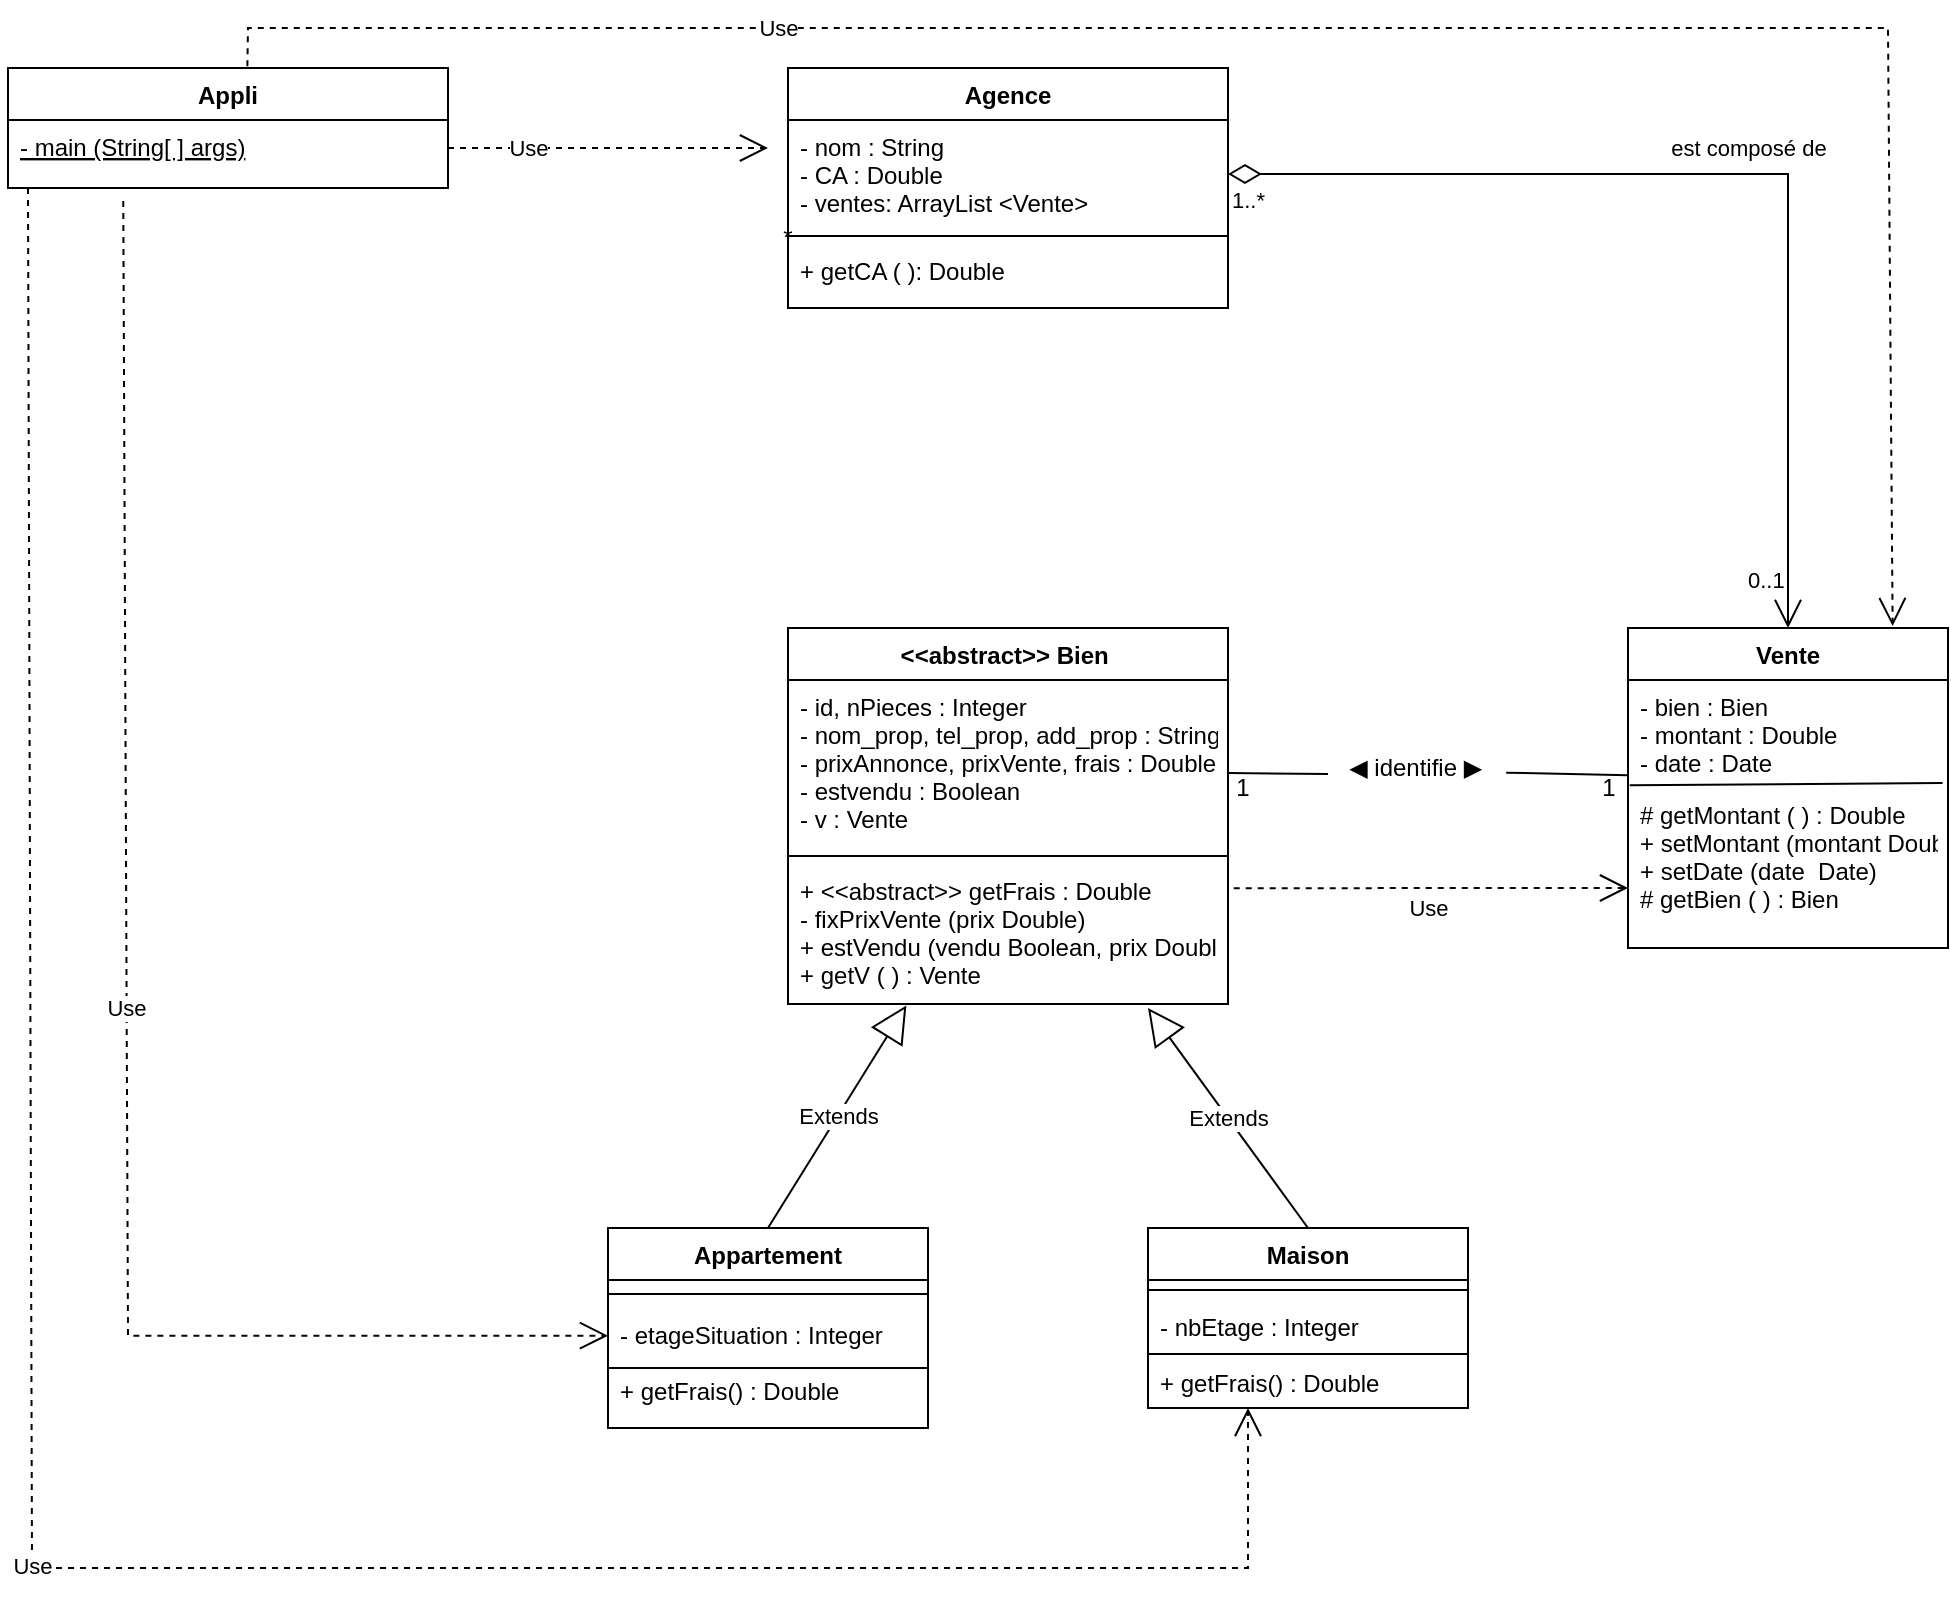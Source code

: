 <mxfile version="17.1.0" type="device" pages="2"><diagram id="rpELfjoGSABeP-wuY5-D" name="Page-1"><mxGraphModel dx="1346" dy="1809" grid="1" gridSize="10" guides="1" tooltips="1" connect="1" arrows="1" fold="1" page="1" pageScale="1" pageWidth="1654" pageHeight="1169" math="0" shadow="0"><root><mxCell id="0"/><mxCell id="1" parent="0"/><mxCell id="uDdoObSy5GAiQHnBemaa-1" value="&lt;&lt;abstract&gt;&gt; Bien " style="swimlane;fontStyle=1;align=center;verticalAlign=top;childLayout=stackLayout;horizontal=1;startSize=26;horizontalStack=0;resizeParent=1;resizeParentMax=0;resizeLast=0;collapsible=1;marginBottom=0;" parent="1" vertex="1"><mxGeometry x="600" y="340" width="220" height="188" as="geometry"/></mxCell><mxCell id="EPdjeoZ9w_SvjnSxd0Wy-8" value="- id, nPieces : Integer&#10;- nom_prop, tel_prop, add_prop : String&#10;- prixAnnonce, prixVente, frais : Double&#10;- estvendu : Boolean&#10;- v : Vente" style="text;strokeColor=none;fillColor=none;align=left;verticalAlign=top;spacingLeft=4;spacingRight=4;overflow=hidden;rotatable=0;points=[[0,0.5],[1,0.5]];portConstraint=eastwest;" parent="uDdoObSy5GAiQHnBemaa-1" vertex="1"><mxGeometry y="26" width="220" height="84" as="geometry"/></mxCell><mxCell id="uDdoObSy5GAiQHnBemaa-3" value="" style="line;strokeWidth=1;fillColor=none;align=left;verticalAlign=middle;spacingTop=-1;spacingLeft=3;spacingRight=3;rotatable=0;labelPosition=right;points=[];portConstraint=eastwest;" parent="uDdoObSy5GAiQHnBemaa-1" vertex="1"><mxGeometry y="110" width="220" height="8" as="geometry"/></mxCell><mxCell id="uDdoObSy5GAiQHnBemaa-4" value="+ &lt;&lt;abstract&gt;&gt; getFrais : Double&#10;- fixPrixVente (prix Double)&#10;+ estVendu (vendu Boolean, prix Double)&#10;+ getV ( ) : Vente&#10;" style="text;strokeColor=none;fillColor=none;align=left;verticalAlign=top;spacingLeft=4;spacingRight=4;overflow=hidden;rotatable=0;points=[[0,0.5],[1,0.5]];portConstraint=eastwest;" parent="uDdoObSy5GAiQHnBemaa-1" vertex="1"><mxGeometry y="118" width="220" height="70" as="geometry"/></mxCell><mxCell id="uDdoObSy5GAiQHnBemaa-5" value="Appartement" style="swimlane;fontStyle=1;align=center;verticalAlign=top;childLayout=stackLayout;horizontal=1;startSize=26;horizontalStack=0;resizeParent=1;resizeParentMax=0;resizeLast=0;collapsible=1;marginBottom=0;" parent="1" vertex="1"><mxGeometry x="510" y="640" width="160" height="100" as="geometry"/></mxCell><mxCell id="EPdjeoZ9w_SvjnSxd0Wy-10" value="" style="line;strokeWidth=1;fillColor=none;align=left;verticalAlign=middle;spacingTop=-1;spacingLeft=3;spacingRight=3;rotatable=0;labelPosition=right;points=[];portConstraint=eastwest;" parent="uDdoObSy5GAiQHnBemaa-5" vertex="1"><mxGeometry y="26" width="160" height="14" as="geometry"/></mxCell><mxCell id="uDdoObSy5GAiQHnBemaa-8" value="- etageSituation : Integer&#10;&#10;+ getFrais() : Double" style="text;strokeColor=none;fillColor=none;align=left;verticalAlign=top;spacingLeft=4;spacingRight=4;overflow=hidden;rotatable=0;points=[[0,0.5],[1,0.5]];portConstraint=eastwest;" parent="uDdoObSy5GAiQHnBemaa-5" vertex="1"><mxGeometry y="40" width="160" height="60" as="geometry"/></mxCell><mxCell id="BUusrWfZfOxOQaV_4CuZ-10" value="" style="endArrow=none;html=1;rounded=0;entryX=1;entryY=0.5;entryDx=0;entryDy=0;exitX=0;exitY=0.5;exitDx=0;exitDy=0;" edge="1" parent="uDdoObSy5GAiQHnBemaa-5" source="uDdoObSy5GAiQHnBemaa-8" target="uDdoObSy5GAiQHnBemaa-8"><mxGeometry width="50" height="50" relative="1" as="geometry"><mxPoint x="20" y="-20" as="sourcePoint"/><mxPoint x="70" y="-70" as="targetPoint"/><Array as="points"><mxPoint x="70" y="70"/></Array></mxGeometry></mxCell><mxCell id="uDdoObSy5GAiQHnBemaa-9" value="Maison" style="swimlane;fontStyle=1;align=center;verticalAlign=top;childLayout=stackLayout;horizontal=1;startSize=26;horizontalStack=0;resizeParent=1;resizeParentMax=0;resizeLast=0;collapsible=1;marginBottom=0;" parent="1" vertex="1"><mxGeometry x="780" y="640" width="160" height="90" as="geometry"><mxRectangle x="780" y="640" width="70" height="26" as="alternateBounds"/></mxGeometry></mxCell><mxCell id="uDdoObSy5GAiQHnBemaa-11" value="" style="line;strokeWidth=1;fillColor=none;align=left;verticalAlign=middle;spacingTop=-1;spacingLeft=3;spacingRight=3;rotatable=0;labelPosition=right;points=[];portConstraint=eastwest;" parent="uDdoObSy5GAiQHnBemaa-9" vertex="1"><mxGeometry y="26" width="160" height="10" as="geometry"/></mxCell><mxCell id="EPdjeoZ9w_SvjnSxd0Wy-1" value="- nbEtage : Integer&#10;&#10;+ getFrais() : Double" style="text;strokeColor=none;fillColor=none;align=left;verticalAlign=top;spacingLeft=4;spacingRight=4;overflow=hidden;rotatable=0;points=[[0,0.5],[1,0.5]];portConstraint=eastwest;" parent="uDdoObSy5GAiQHnBemaa-9" vertex="1"><mxGeometry y="36" width="160" height="54" as="geometry"/></mxCell><mxCell id="BUusrWfZfOxOQaV_4CuZ-11" value="" style="endArrow=none;html=1;rounded=0;entryX=1;entryY=0.5;entryDx=0;entryDy=0;exitX=0;exitY=0.5;exitDx=0;exitDy=0;" edge="1" parent="uDdoObSy5GAiQHnBemaa-9" source="EPdjeoZ9w_SvjnSxd0Wy-1" target="EPdjeoZ9w_SvjnSxd0Wy-1"><mxGeometry width="50" height="50" relative="1" as="geometry"><mxPoint x="10" y="60" as="sourcePoint"/><mxPoint x="60" y="10" as="targetPoint"/></mxGeometry></mxCell><mxCell id="uDdoObSy5GAiQHnBemaa-24" value="*" style="text;html=1;strokeColor=none;fillColor=none;align=center;verticalAlign=middle;whiteSpace=wrap;rounded=0;" parent="1" vertex="1"><mxGeometry x="570" y="130" width="60" height="30" as="geometry"/></mxCell><mxCell id="59sutny6TfOdOCWhXgbb-7" value="Vente" style="swimlane;fontStyle=1;align=center;verticalAlign=top;childLayout=stackLayout;horizontal=1;startSize=26;horizontalStack=0;resizeParent=1;resizeParentMax=0;resizeLast=0;collapsible=1;marginBottom=0;" parent="1" vertex="1"><mxGeometry x="1020" y="340" width="160" height="160" as="geometry"/></mxCell><mxCell id="59sutny6TfOdOCWhXgbb-8" value="- bien : Bien&#10;- montant : Double&#10;- date : Date" style="text;strokeColor=none;fillColor=none;align=left;verticalAlign=top;spacingLeft=4;spacingRight=4;overflow=hidden;rotatable=0;points=[[0,0.5],[1,0.5]];portConstraint=eastwest;" parent="59sutny6TfOdOCWhXgbb-7" vertex="1"><mxGeometry y="26" width="160" height="54" as="geometry"/></mxCell><mxCell id="BUusrWfZfOxOQaV_4CuZ-5" value="# getMontant ( ) : Double&#10;+ setMontant (montant Double)&#10;+ setDate (date  Date)&#10;# getBien ( ) : Bien" style="text;strokeColor=none;fillColor=none;align=left;verticalAlign=top;spacingLeft=4;spacingRight=4;overflow=hidden;rotatable=0;points=[[0,0.5],[1,0.5]];portConstraint=eastwest;" vertex="1" parent="59sutny6TfOdOCWhXgbb-7"><mxGeometry y="80" width="160" height="80" as="geometry"/></mxCell><mxCell id="59sutny6TfOdOCWhXgbb-18" value="1" style="text;html=1;align=center;verticalAlign=middle;resizable=0;points=[];autosize=1;strokeColor=none;fillColor=none;" parent="1" vertex="1"><mxGeometry x="1000" y="410" width="20" height="20" as="geometry"/></mxCell><mxCell id="59sutny6TfOdOCWhXgbb-19" value="1" style="text;html=1;align=center;verticalAlign=middle;resizable=0;points=[];autosize=1;strokeColor=none;fillColor=none;" parent="1" vertex="1"><mxGeometry x="817" y="410" width="20" height="20" as="geometry"/></mxCell><mxCell id="59sutny6TfOdOCWhXgbb-20" value="" style="endArrow=none;html=1;rounded=0;entryX=0;entryY=0.881;entryDx=0;entryDy=0;entryPerimeter=0;startArrow=none;exitX=0.99;exitY=0.618;exitDx=0;exitDy=0;exitPerimeter=0;" parent="1" edge="1" target="59sutny6TfOdOCWhXgbb-8" source="59sutny6TfOdOCWhXgbb-15"><mxGeometry width="50" height="50" relative="1" as="geometry"><mxPoint x="960" y="414" as="sourcePoint"/><mxPoint x="928" y="113" as="targetPoint"/></mxGeometry></mxCell><mxCell id="9W-fzLDgwTTRNwq1Evo7-1" value="Agence" style="swimlane;fontStyle=1;align=center;verticalAlign=top;childLayout=stackLayout;horizontal=1;startSize=26;horizontalStack=0;resizeParent=1;resizeParentMax=0;resizeLast=0;collapsible=1;marginBottom=0;" parent="1" vertex="1"><mxGeometry x="600" y="60" width="220" height="120" as="geometry"/></mxCell><mxCell id="9W-fzLDgwTTRNwq1Evo7-6" value="- nom : String&#10;- CA : Double&#10;- ventes: ArrayList &lt;Vente&gt;" style="text;strokeColor=none;fillColor=none;align=left;verticalAlign=top;spacingLeft=4;spacingRight=4;overflow=hidden;rotatable=0;points=[[0,0.5],[1,0.5]];portConstraint=eastwest;" parent="9W-fzLDgwTTRNwq1Evo7-1" vertex="1"><mxGeometry y="26" width="220" height="54" as="geometry"/></mxCell><mxCell id="9W-fzLDgwTTRNwq1Evo7-3" value="" style="line;strokeWidth=1;fillColor=none;align=left;verticalAlign=middle;spacingTop=-1;spacingLeft=3;spacingRight=3;rotatable=0;labelPosition=right;points=[];portConstraint=eastwest;" parent="9W-fzLDgwTTRNwq1Evo7-1" vertex="1"><mxGeometry y="80" width="220" height="8" as="geometry"/></mxCell><mxCell id="9W-fzLDgwTTRNwq1Evo7-4" value="+ getCA ( ): Double&#10;" style="text;strokeColor=none;fillColor=none;align=left;verticalAlign=top;spacingLeft=4;spacingRight=4;overflow=hidden;rotatable=0;points=[[0,0.5],[1,0.5]];portConstraint=eastwest;" parent="9W-fzLDgwTTRNwq1Evo7-1" vertex="1"><mxGeometry y="88" width="220" height="32" as="geometry"/></mxCell><mxCell id="59sutny6TfOdOCWhXgbb-15" value="◀ identifie ▶&amp;nbsp;" style="text;html=1;align=center;verticalAlign=middle;resizable=0;points=[];autosize=1;strokeColor=none;fillColor=none;" parent="1" vertex="1"><mxGeometry x="870" y="400" width="90" height="20" as="geometry"/></mxCell><mxCell id="BUusrWfZfOxOQaV_4CuZ-6" value="" style="endArrow=none;html=1;rounded=0;exitX=1.001;exitY=0.554;exitDx=0;exitDy=0;exitPerimeter=0;" edge="1" parent="1" source="EPdjeoZ9w_SvjnSxd0Wy-8"><mxGeometry width="50" height="50" relative="1" as="geometry"><mxPoint x="830" y="128" as="sourcePoint"/><mxPoint x="870" y="413" as="targetPoint"/></mxGeometry></mxCell><mxCell id="BUusrWfZfOxOQaV_4CuZ-12" value="est composé de" style="endArrow=open;html=1;endSize=12;startArrow=diamondThin;startSize=14;startFill=0;edgeStyle=orthogonalEdgeStyle;rounded=0;entryX=0.5;entryY=0;entryDx=0;entryDy=0;" edge="1" parent="1" source="9W-fzLDgwTTRNwq1Evo7-6" target="59sutny6TfOdOCWhXgbb-7"><mxGeometry x="0.026" y="13" relative="1" as="geometry"><mxPoint x="910" y="230" as="sourcePoint"/><mxPoint x="1070" y="230" as="targetPoint"/><mxPoint as="offset"/></mxGeometry></mxCell><mxCell id="BUusrWfZfOxOQaV_4CuZ-13" value="1..*" style="edgeLabel;resizable=0;html=1;align=left;verticalAlign=top;" connectable="0" vertex="1" parent="BUusrWfZfOxOQaV_4CuZ-12"><mxGeometry x="-1" relative="1" as="geometry"/></mxCell><mxCell id="BUusrWfZfOxOQaV_4CuZ-15" value="0..1" style="edgeLabel;resizable=0;html=1;align=left;verticalAlign=top;" connectable="0" vertex="1" parent="1"><mxGeometry x="1080" y="300" as="geometry"><mxPoint x="-2" y="3" as="offset"/></mxGeometry></mxCell><mxCell id="BUusrWfZfOxOQaV_4CuZ-18" value="Extends" style="endArrow=block;endSize=16;endFill=0;html=1;rounded=0;exitX=0.5;exitY=0;exitDx=0;exitDy=0;entryX=0.269;entryY=1.01;entryDx=0;entryDy=0;entryPerimeter=0;" edge="1" parent="1" source="uDdoObSy5GAiQHnBemaa-5" target="uDdoObSy5GAiQHnBemaa-4"><mxGeometry width="160" relative="1" as="geometry"><mxPoint x="510" y="470" as="sourcePoint"/><mxPoint x="640" y="560" as="targetPoint"/><Array as="points"/></mxGeometry></mxCell><mxCell id="gc0V8dxl6sBum9au23E5-1" value="Extends" style="endArrow=block;endSize=16;endFill=0;html=1;rounded=0;exitX=0.5;exitY=0;exitDx=0;exitDy=0;" edge="1" parent="1" source="uDdoObSy5GAiQHnBemaa-9"><mxGeometry width="160" relative="1" as="geometry"><mxPoint x="600" y="650" as="sourcePoint"/><mxPoint x="780" y="530" as="targetPoint"/><Array as="points"/></mxGeometry></mxCell><mxCell id="gc0V8dxl6sBum9au23E5-4" value="" style="endArrow=none;html=1;rounded=0;entryX=0.983;entryY=-0.031;entryDx=0;entryDy=0;entryPerimeter=0;exitX=1.042;exitY=0.429;exitDx=0;exitDy=0;exitPerimeter=0;" edge="1" parent="1" source="59sutny6TfOdOCWhXgbb-18" target="BUusrWfZfOxOQaV_4CuZ-5"><mxGeometry width="50" height="50" relative="1" as="geometry"><mxPoint x="1000" y="490" as="sourcePoint"/><mxPoint x="1050" y="440" as="targetPoint"/></mxGeometry></mxCell><mxCell id="gc0V8dxl6sBum9au23E5-5" value="Appli" style="swimlane;fontStyle=1;align=center;verticalAlign=top;childLayout=stackLayout;horizontal=1;startSize=26;horizontalStack=0;resizeParent=1;resizeParentMax=0;resizeLast=0;collapsible=1;marginBottom=0;" vertex="1" parent="1"><mxGeometry x="210" y="60" width="220" height="60" as="geometry"/></mxCell><mxCell id="gc0V8dxl6sBum9au23E5-6" value="- main (String[ ] args)" style="text;strokeColor=none;fillColor=none;align=left;verticalAlign=top;spacingLeft=4;spacingRight=4;overflow=hidden;rotatable=0;points=[[0,0.5],[1,0.5]];portConstraint=eastwest;fontStyle=4" vertex="1" parent="gc0V8dxl6sBum9au23E5-5"><mxGeometry y="26" width="220" height="34" as="geometry"/></mxCell><mxCell id="gc0V8dxl6sBum9au23E5-9" value="Use" style="endArrow=open;endSize=12;dashed=1;html=1;rounded=0;" edge="1" parent="1"><mxGeometry x="-0.5" width="160" relative="1" as="geometry"><mxPoint x="430" y="100" as="sourcePoint"/><mxPoint x="590" y="100" as="targetPoint"/><mxPoint as="offset"/></mxGeometry></mxCell><mxCell id="gc0V8dxl6sBum9au23E5-11" value="Use" style="endArrow=open;endSize=12;dashed=1;html=1;rounded=0;entryX=0;entryY=0.5;entryDx=0;entryDy=0;exitX=0.262;exitY=1.192;exitDx=0;exitDy=0;exitPerimeter=0;" edge="1" parent="1" source="gc0V8dxl6sBum9au23E5-6"><mxGeometry width="160" relative="1" as="geometry"><mxPoint x="269.38" y="410.002" as="sourcePoint"/><mxPoint x="510" y="693.82" as="targetPoint"/><Array as="points"><mxPoint x="270" y="693.82"/></Array></mxGeometry></mxCell><mxCell id="gc0V8dxl6sBum9au23E5-12" value="Use" style="endArrow=open;endSize=12;dashed=1;html=1;rounded=0;exitX=0.262;exitY=1.192;exitDx=0;exitDy=0;exitPerimeter=0;" edge="1" parent="1"><mxGeometry width="160" relative="1" as="geometry"><mxPoint x="220" y="120" as="sourcePoint"/><mxPoint x="830" y="730" as="targetPoint"/><Array as="points"><mxPoint x="222" y="810"/><mxPoint x="830" y="810"/><mxPoint x="830" y="730"/></Array></mxGeometry></mxCell><mxCell id="gc0V8dxl6sBum9au23E5-13" value="Use" style="endArrow=open;endSize=12;dashed=1;html=1;rounded=0;exitX=0.544;exitY=-0.015;exitDx=0;exitDy=0;exitPerimeter=0;entryX=0.827;entryY=-0.006;entryDx=0;entryDy=0;entryPerimeter=0;" edge="1" parent="1" source="gc0V8dxl6sBum9au23E5-5" target="59sutny6TfOdOCWhXgbb-7"><mxGeometry x="-0.5" width="160" relative="1" as="geometry"><mxPoint x="330" y="50" as="sourcePoint"/><mxPoint x="1160" y="40" as="targetPoint"/><mxPoint as="offset"/><Array as="points"><mxPoint x="330" y="40"/><mxPoint x="550" y="40"/><mxPoint x="1150" y="40"/></Array></mxGeometry></mxCell><mxCell id="gc0V8dxl6sBum9au23E5-15" value="Use" style="endArrow=open;endSize=12;dashed=1;html=1;rounded=0;exitX=1.013;exitY=0.174;exitDx=0;exitDy=0;exitPerimeter=0;" edge="1" parent="1" source="uDdoObSy5GAiQHnBemaa-4"><mxGeometry x="-0.014" y="-10" width="160" relative="1" as="geometry"><mxPoint x="440" y="110" as="sourcePoint"/><mxPoint x="1020" y="470" as="targetPoint"/><mxPoint as="offset"/><Array as="points"><mxPoint x="930" y="470"/></Array></mxGeometry></mxCell></root></mxGraphModel></diagram><diagram id="L_Gnm37baskjoSeOfIvr" name="Page-2"><mxGraphModel dx="479" dy="633" grid="1" gridSize="10" guides="1" tooltips="1" connect="1" arrows="1" fold="1" page="1" pageScale="1" pageWidth="1169" pageHeight="827" math="0" shadow="0"><root><mxCell id="0"/><mxCell id="1" parent="0"/></root></mxGraphModel></diagram></mxfile>